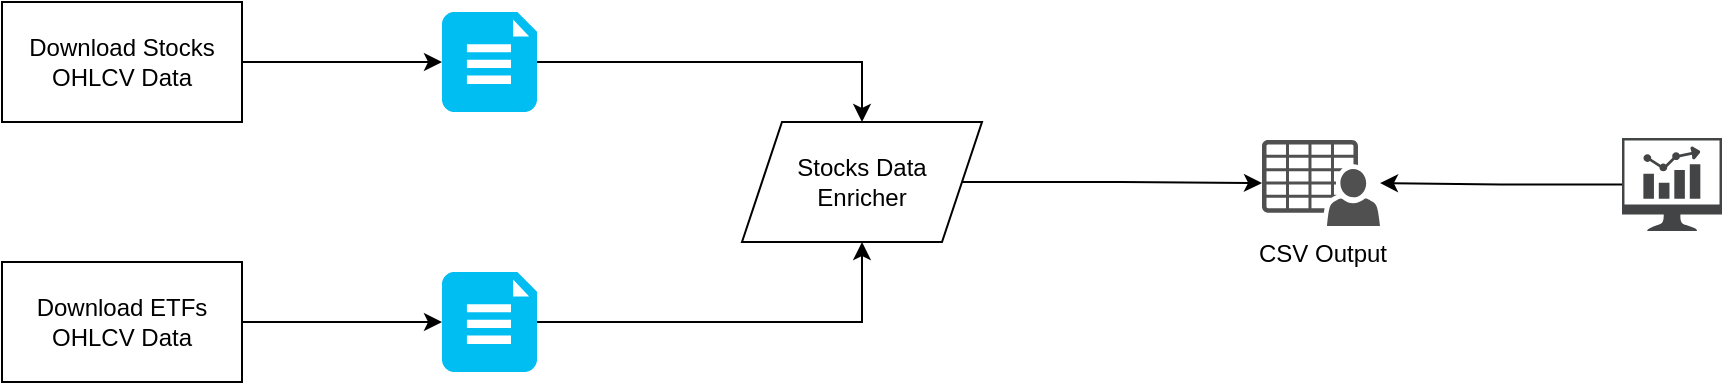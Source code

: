 <mxfile version="14.5.1" type="device"><diagram id="Dx1zQuCQKL9pyEJ44Lhb" name="Page-1"><mxGraphModel dx="1426" dy="980" grid="1" gridSize="10" guides="1" tooltips="1" connect="1" arrows="1" fold="1" page="1" pageScale="1" pageWidth="1169" pageHeight="827" math="0" shadow="0"><root><mxCell id="0"/><mxCell id="1" parent="0"/><mxCell id="411C7LM0I3iNiVPJVivx-8" style="edgeStyle=orthogonalEdgeStyle;rounded=0;orthogonalLoop=1;jettySize=auto;html=1;entryX=0;entryY=0.5;entryDx=0;entryDy=0;entryPerimeter=0;" edge="1" parent="1" source="411C7LM0I3iNiVPJVivx-1" target="411C7LM0I3iNiVPJVivx-3"><mxGeometry relative="1" as="geometry"/></mxCell><mxCell id="411C7LM0I3iNiVPJVivx-1" value="Download Stocks OHLCV Data" style="rounded=0;whiteSpace=wrap;html=1;" vertex="1" parent="1"><mxGeometry x="130" y="210" width="120" height="60" as="geometry"/></mxCell><mxCell id="411C7LM0I3iNiVPJVivx-10" style="edgeStyle=orthogonalEdgeStyle;rounded=0;orthogonalLoop=1;jettySize=auto;html=1;entryX=0;entryY=0.5;entryDx=0;entryDy=0;entryPerimeter=0;" edge="1" parent="1" source="411C7LM0I3iNiVPJVivx-2" target="411C7LM0I3iNiVPJVivx-4"><mxGeometry relative="1" as="geometry"/></mxCell><mxCell id="411C7LM0I3iNiVPJVivx-2" value="Download ETFs OHLCV Data" style="rounded=0;whiteSpace=wrap;html=1;" vertex="1" parent="1"><mxGeometry x="130" y="340" width="120" height="60" as="geometry"/></mxCell><mxCell id="411C7LM0I3iNiVPJVivx-11" style="edgeStyle=orthogonalEdgeStyle;rounded=0;orthogonalLoop=1;jettySize=auto;html=1;" edge="1" parent="1" source="411C7LM0I3iNiVPJVivx-3" target="411C7LM0I3iNiVPJVivx-5"><mxGeometry relative="1" as="geometry"/></mxCell><mxCell id="411C7LM0I3iNiVPJVivx-3" value="" style="verticalLabelPosition=bottom;html=1;verticalAlign=top;align=center;strokeColor=none;fillColor=#00BEF2;shape=mxgraph.azure.file_2;pointerEvents=1;" vertex="1" parent="1"><mxGeometry x="350" y="215" width="47.5" height="50" as="geometry"/></mxCell><mxCell id="411C7LM0I3iNiVPJVivx-12" style="edgeStyle=orthogonalEdgeStyle;rounded=0;orthogonalLoop=1;jettySize=auto;html=1;entryX=0.5;entryY=1;entryDx=0;entryDy=0;" edge="1" parent="1" source="411C7LM0I3iNiVPJVivx-4" target="411C7LM0I3iNiVPJVivx-5"><mxGeometry relative="1" as="geometry"/></mxCell><mxCell id="411C7LM0I3iNiVPJVivx-4" value="" style="verticalLabelPosition=bottom;html=1;verticalAlign=top;align=center;strokeColor=none;fillColor=#00BEF2;shape=mxgraph.azure.file_2;pointerEvents=1;" vertex="1" parent="1"><mxGeometry x="350" y="345" width="47.5" height="50" as="geometry"/></mxCell><mxCell id="411C7LM0I3iNiVPJVivx-13" style="edgeStyle=orthogonalEdgeStyle;rounded=0;orthogonalLoop=1;jettySize=auto;html=1;" edge="1" parent="1" source="411C7LM0I3iNiVPJVivx-5" target="411C7LM0I3iNiVPJVivx-6"><mxGeometry relative="1" as="geometry"/></mxCell><mxCell id="411C7LM0I3iNiVPJVivx-5" value="Stocks Data &lt;br&gt;Enricher" style="shape=parallelogram;perimeter=parallelogramPerimeter;whiteSpace=wrap;html=1;fixedSize=1;" vertex="1" parent="1"><mxGeometry x="500" y="270" width="120" height="60" as="geometry"/></mxCell><mxCell id="411C7LM0I3iNiVPJVivx-6" value="CSV Output" style="pointerEvents=1;shadow=0;dashed=0;html=1;strokeColor=none;fillColor=#505050;labelPosition=center;verticalLabelPosition=bottom;verticalAlign=top;outlineConnect=0;align=center;shape=mxgraph.office.users.csv_file;" vertex="1" parent="1"><mxGeometry x="760" y="279" width="59" height="43" as="geometry"/></mxCell><mxCell id="411C7LM0I3iNiVPJVivx-14" style="edgeStyle=orthogonalEdgeStyle;rounded=0;orthogonalLoop=1;jettySize=auto;html=1;" edge="1" parent="1" source="411C7LM0I3iNiVPJVivx-7" target="411C7LM0I3iNiVPJVivx-6"><mxGeometry relative="1" as="geometry"/></mxCell><mxCell id="411C7LM0I3iNiVPJVivx-7" value="" style="pointerEvents=1;shadow=0;dashed=0;html=1;strokeColor=none;fillColor=#434445;aspect=fixed;labelPosition=center;verticalLabelPosition=bottom;verticalAlign=top;align=center;outlineConnect=0;shape=mxgraph.vvd.nsx_dashboard;" vertex="1" parent="1"><mxGeometry x="940" y="278" width="50" height="46.5" as="geometry"/></mxCell></root></mxGraphModel></diagram></mxfile>